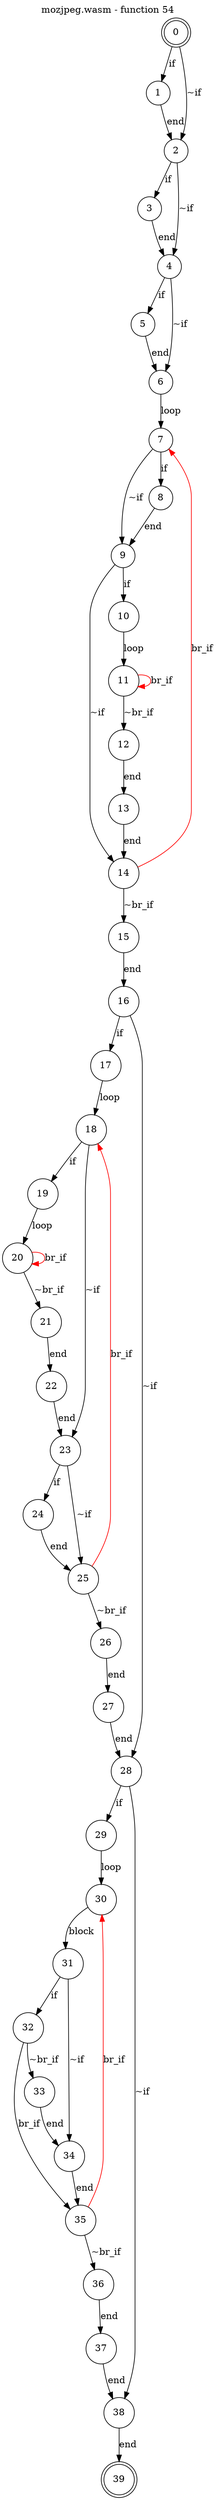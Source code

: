 digraph finite_state_machine {
    label = "mozjpeg.wasm - function 54"
    labelloc =  t
    labelfontsize = 16
    labelfontcolor = black
    labelfontname = "Helvetica"
    node [shape = doublecircle]; 0 39;
    node [shape = circle];
    0 -> 1[label = "if"];
    0 -> 2[label = "~if"];
    1 -> 2[label = "end"];
    2 -> 3[label = "if"];
    2 -> 4[label = "~if"];
    3 -> 4[label = "end"];
    4 -> 5[label = "if"];
    4 -> 6[label = "~if"];
    5 -> 6[label = "end"];
    6 -> 7[label = "loop"];
    7 -> 8[label = "if"];
    7 -> 9[label = "~if"];
    8 -> 9[label = "end"];
    9 -> 10[label = "if"];
    9 -> 14[label = "~if"];
    10 -> 11[label = "loop"];
    11 -> 12[label = "~br_if"];
    11 -> 11[color="red" label = "br_if"];
    12 -> 13[label = "end"];
    13 -> 14[label = "end"];
    14 -> 15[label = "~br_if"];
    14 -> 7[color="red" label = "br_if"];
    15 -> 16[label = "end"];
    16 -> 17[label = "if"];
    16 -> 28[label = "~if"];
    17 -> 18[label = "loop"];
    18 -> 19[label = "if"];
    18 -> 23[label = "~if"];
    19 -> 20[label = "loop"];
    20 -> 21[label = "~br_if"];
    20 -> 20[color="red" label = "br_if"];
    21 -> 22[label = "end"];
    22 -> 23[label = "end"];
    23 -> 24[label = "if"];
    23 -> 25[label = "~if"];
    24 -> 25[label = "end"];
    25 -> 26[label = "~br_if"];
    25 -> 18[color="red" label = "br_if"];
    26 -> 27[label = "end"];
    27 -> 28[label = "end"];
    28 -> 29[label = "if"];
    28 -> 38[label = "~if"];
    29 -> 30[label = "loop"];
    30 -> 31[label = "block"];
    31 -> 32[label = "if"];
    31 -> 34[label = "~if"];
    32 -> 33[label = "~br_if"];
    32 -> 35[label = "br_if"];
    33 -> 34[label = "end"];
    34 -> 35[label = "end"];
    35 -> 36[label = "~br_if"];
    35 -> 30[color="red" label = "br_if"];
    36 -> 37[label = "end"];
    37 -> 38[label = "end"];
    38 -> 39[label = "end"];
}

